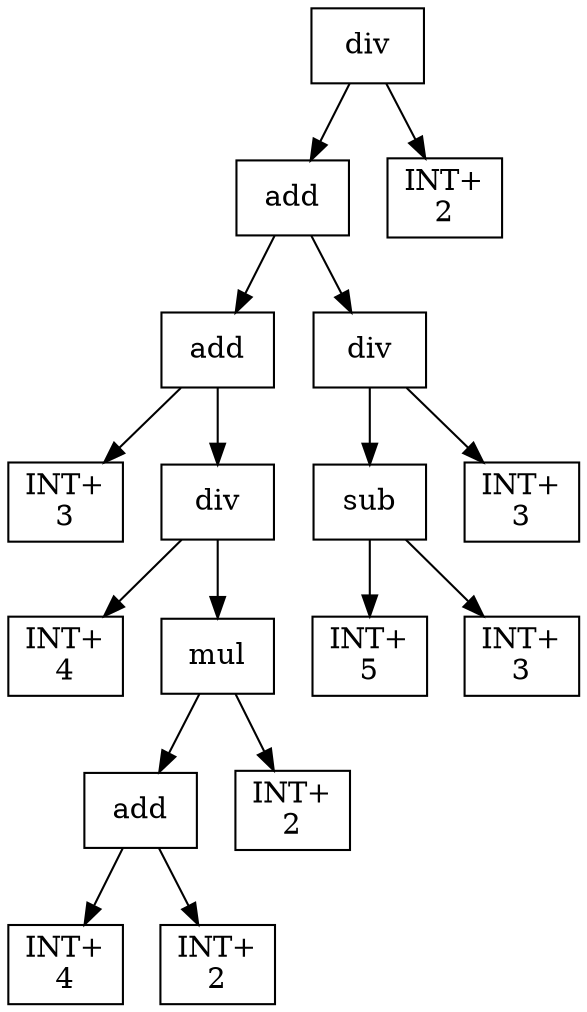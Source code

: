 digraph expr {
  node [shape=box];
  n1 [label="div"];
  n2 [label="add"];
  n3 [label="add"];
  n4 [label="INT+\n3"];
  n5 [label="div"];
  n6 [label="INT+\n4"];
  n7 [label="mul"];
  n8 [label="add"];
  n9 [label="INT+\n4"];
  n10 [label="INT+\n2"];
  n8 -> n9;
  n8 -> n10;
  n11 [label="INT+\n2"];
  n7 -> n8;
  n7 -> n11;
  n5 -> n6;
  n5 -> n7;
  n3 -> n4;
  n3 -> n5;
  n12 [label="div"];
  n13 [label="sub"];
  n14 [label="INT+\n5"];
  n15 [label="INT+\n3"];
  n13 -> n14;
  n13 -> n15;
  n16 [label="INT+\n3"];
  n12 -> n13;
  n12 -> n16;
  n2 -> n3;
  n2 -> n12;
  n17 [label="INT+\n2"];
  n1 -> n2;
  n1 -> n17;
}